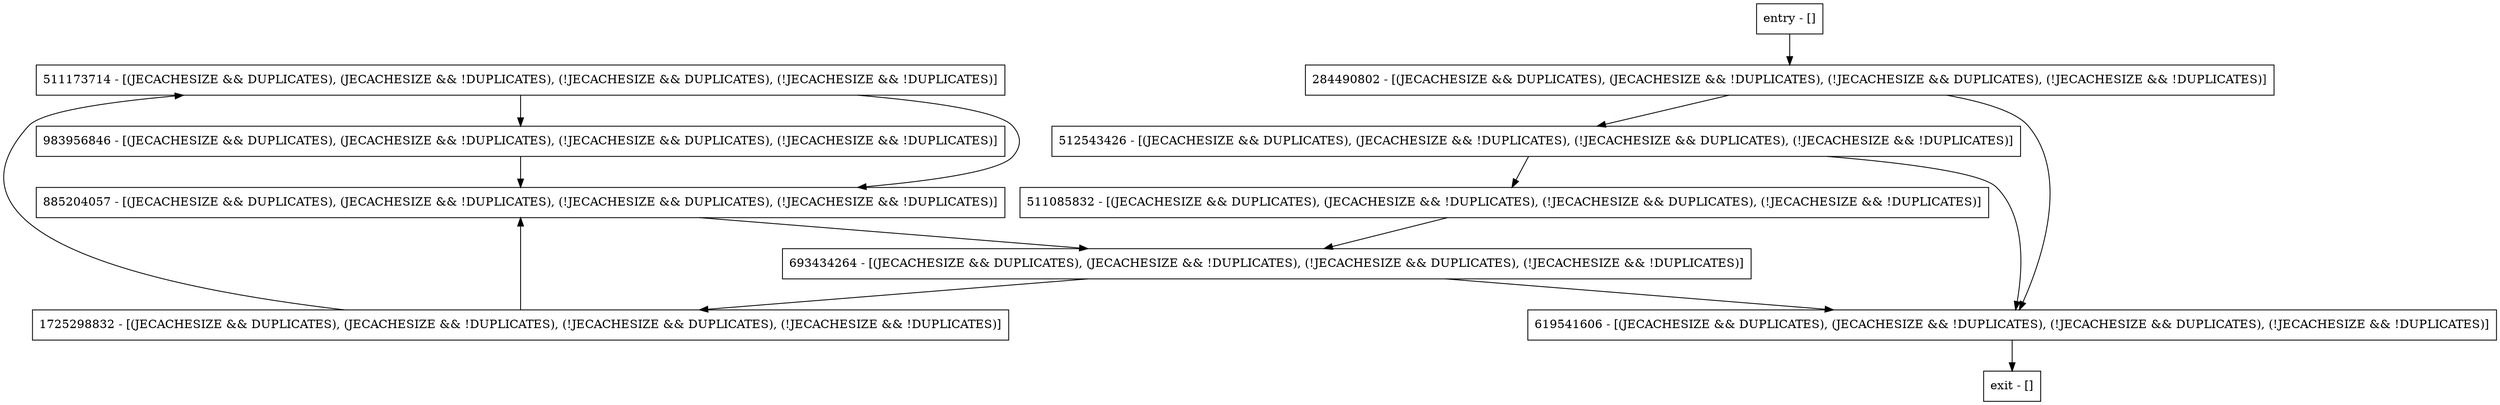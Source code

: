 digraph saveMapLNsToFlush {
node [shape=record];
511173714 [label="511173714 - [(JECACHESIZE && DUPLICATES), (JECACHESIZE && !DUPLICATES), (!JECACHESIZE && DUPLICATES), (!JECACHESIZE && !DUPLICATES)]"];
983956846 [label="983956846 - [(JECACHESIZE && DUPLICATES), (JECACHESIZE && !DUPLICATES), (!JECACHESIZE && DUPLICATES), (!JECACHESIZE && !DUPLICATES)]"];
entry [label="entry - []"];
exit [label="exit - []"];
885204057 [label="885204057 - [(JECACHESIZE && DUPLICATES), (JECACHESIZE && !DUPLICATES), (!JECACHESIZE && DUPLICATES), (!JECACHESIZE && !DUPLICATES)]"];
511085832 [label="511085832 - [(JECACHESIZE && DUPLICATES), (JECACHESIZE && !DUPLICATES), (!JECACHESIZE && DUPLICATES), (!JECACHESIZE && !DUPLICATES)]"];
284490802 [label="284490802 - [(JECACHESIZE && DUPLICATES), (JECACHESIZE && !DUPLICATES), (!JECACHESIZE && DUPLICATES), (!JECACHESIZE && !DUPLICATES)]"];
619541606 [label="619541606 - [(JECACHESIZE && DUPLICATES), (JECACHESIZE && !DUPLICATES), (!JECACHESIZE && DUPLICATES), (!JECACHESIZE && !DUPLICATES)]"];
693434264 [label="693434264 - [(JECACHESIZE && DUPLICATES), (JECACHESIZE && !DUPLICATES), (!JECACHESIZE && DUPLICATES), (!JECACHESIZE && !DUPLICATES)]"];
1725298832 [label="1725298832 - [(JECACHESIZE && DUPLICATES), (JECACHESIZE && !DUPLICATES), (!JECACHESIZE && DUPLICATES), (!JECACHESIZE && !DUPLICATES)]"];
512543426 [label="512543426 - [(JECACHESIZE && DUPLICATES), (JECACHESIZE && !DUPLICATES), (!JECACHESIZE && DUPLICATES), (!JECACHESIZE && !DUPLICATES)]"];
entry;
exit;
511173714 -> 983956846;
511173714 -> 885204057;
983956846 -> 885204057;
entry -> 284490802;
885204057 -> 693434264;
511085832 -> 693434264;
284490802 -> 619541606;
284490802 -> 512543426;
619541606 -> exit;
693434264 -> 619541606;
693434264 -> 1725298832;
1725298832 -> 511173714;
1725298832 -> 885204057;
512543426 -> 511085832;
512543426 -> 619541606;
}
